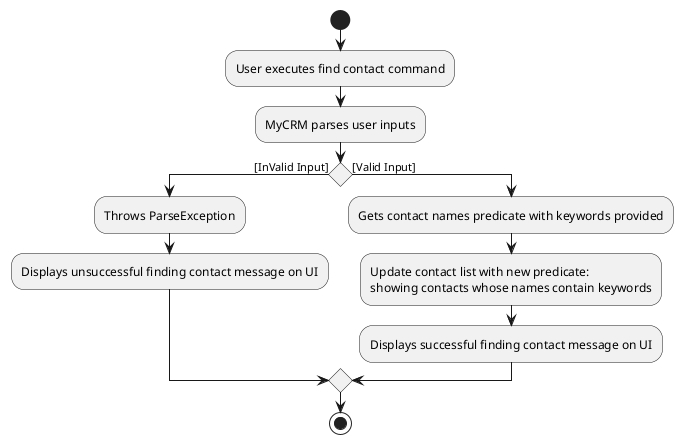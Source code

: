 @startuml
start
:User executes find contact command;
:MyCRM parses user inputs;
if () then ([InValid Input])
    :Throws ParseException;
    :Displays unsuccessful finding contact message on UI;
else ([Valid Input])
:Gets contact names predicate with keywords provided;
:Update contact list with new predicate:
showing contacts whose names contain keywords;
:Displays successful finding contact message on UI;
endif
stop
@enduml

